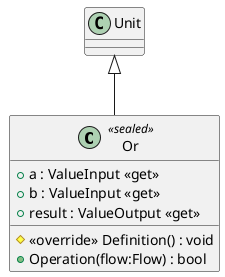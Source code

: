 @startuml
class Or <<sealed>> {
    + a : ValueInput <<get>>
    + b : ValueInput <<get>>
    + result : ValueOutput <<get>>
    # <<override>> Definition() : void
    + Operation(flow:Flow) : bool
}
Unit <|-- Or
@enduml
